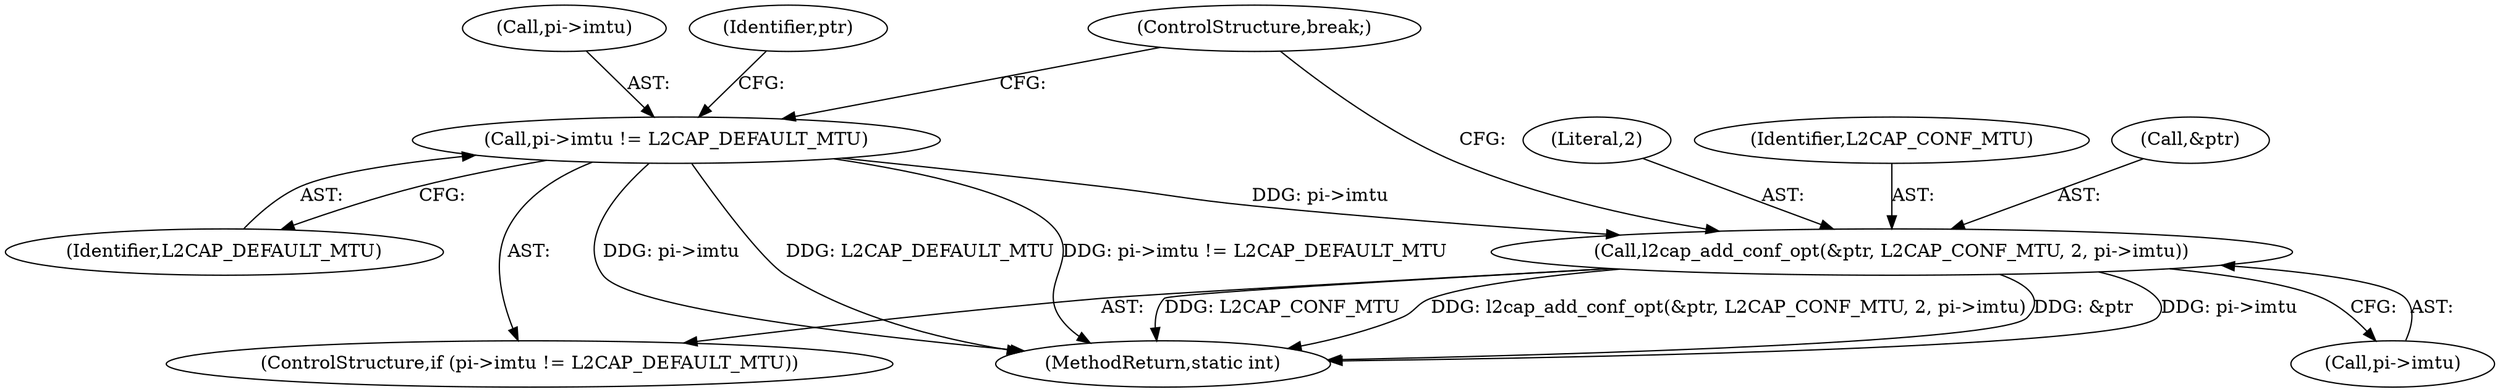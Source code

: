 digraph "0_linux_f2fcfcd670257236ebf2088bbdf26f6a8ef459fe@pointer" {
"1000131" [label="(Call,pi->imtu != L2CAP_DEFAULT_MTU)"];
"1000136" [label="(Call,l2cap_add_conf_opt(&ptr, L2CAP_CONF_MTU, 2, pi->imtu))"];
"1000131" [label="(Call,pi->imtu != L2CAP_DEFAULT_MTU)"];
"1000135" [label="(Identifier,L2CAP_DEFAULT_MTU)"];
"1000139" [label="(Identifier,L2CAP_CONF_MTU)"];
"1000137" [label="(Call,&ptr)"];
"1000136" [label="(Call,l2cap_add_conf_opt(&ptr, L2CAP_CONF_MTU, 2, pi->imtu))"];
"1000138" [label="(Identifier,ptr)"];
"1000132" [label="(Call,pi->imtu)"];
"1000144" [label="(ControlStructure,break;)"];
"1000208" [label="(MethodReturn,static int)"];
"1000140" [label="(Literal,2)"];
"1000130" [label="(ControlStructure,if (pi->imtu != L2CAP_DEFAULT_MTU))"];
"1000141" [label="(Call,pi->imtu)"];
"1000131" -> "1000130"  [label="AST: "];
"1000131" -> "1000135"  [label="CFG: "];
"1000132" -> "1000131"  [label="AST: "];
"1000135" -> "1000131"  [label="AST: "];
"1000138" -> "1000131"  [label="CFG: "];
"1000144" -> "1000131"  [label="CFG: "];
"1000131" -> "1000208"  [label="DDG: pi->imtu"];
"1000131" -> "1000208"  [label="DDG: L2CAP_DEFAULT_MTU"];
"1000131" -> "1000208"  [label="DDG: pi->imtu != L2CAP_DEFAULT_MTU"];
"1000131" -> "1000136"  [label="DDG: pi->imtu"];
"1000136" -> "1000130"  [label="AST: "];
"1000136" -> "1000141"  [label="CFG: "];
"1000137" -> "1000136"  [label="AST: "];
"1000139" -> "1000136"  [label="AST: "];
"1000140" -> "1000136"  [label="AST: "];
"1000141" -> "1000136"  [label="AST: "];
"1000144" -> "1000136"  [label="CFG: "];
"1000136" -> "1000208"  [label="DDG: pi->imtu"];
"1000136" -> "1000208"  [label="DDG: L2CAP_CONF_MTU"];
"1000136" -> "1000208"  [label="DDG: l2cap_add_conf_opt(&ptr, L2CAP_CONF_MTU, 2, pi->imtu)"];
"1000136" -> "1000208"  [label="DDG: &ptr"];
}
